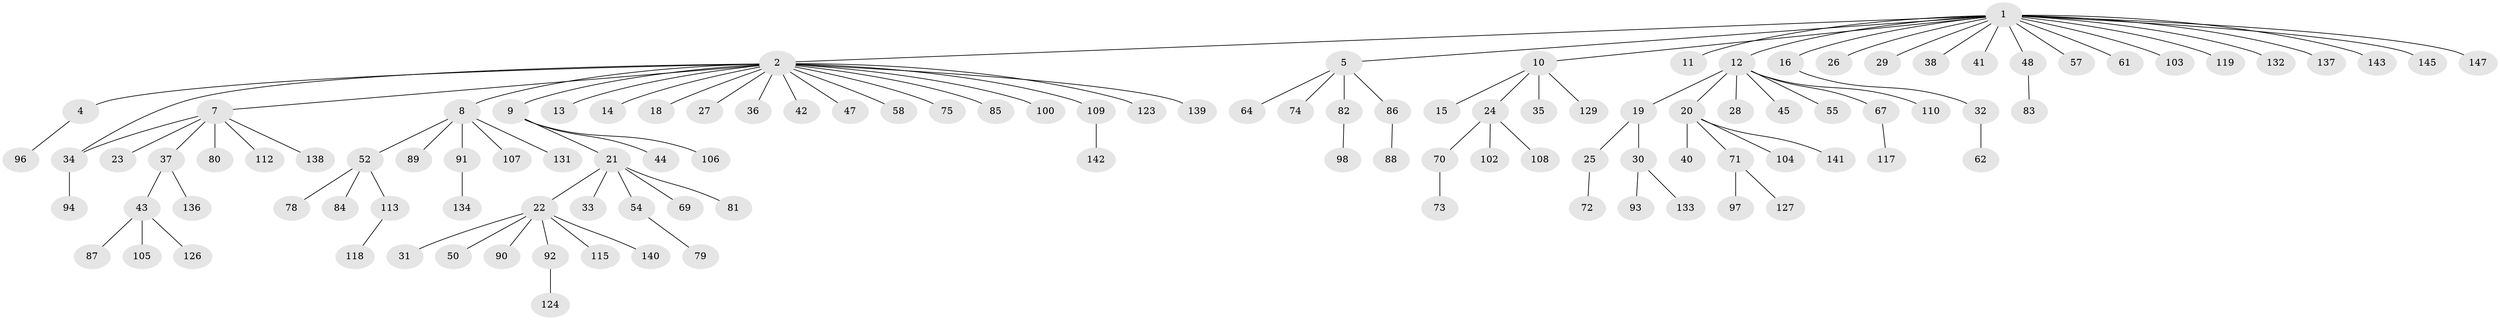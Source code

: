 // original degree distribution, {16: 0.006756756756756757, 18: 0.006756756756756757, 6: 0.02027027027027027, 2: 0.14189189189189189, 4: 0.0472972972972973, 5: 0.04054054054054054, 1: 0.6554054054054054, 9: 0.006756756756756757, 3: 0.06756756756756757, 8: 0.006756756756756757}
// Generated by graph-tools (version 1.1) at 2025/11/02/27/25 16:11:16]
// undirected, 115 vertices, 115 edges
graph export_dot {
graph [start="1"]
  node [color=gray90,style=filled];
  1 [super="+3"];
  2 [super="+6"];
  4;
  5 [super="+77"];
  7 [super="+46"];
  8 [super="+17"];
  9 [super="+68"];
  10 [super="+76"];
  11;
  12 [super="+120"];
  13 [super="+51"];
  14;
  15;
  16;
  18;
  19;
  20 [super="+65"];
  21 [super="+49"];
  22 [super="+60"];
  23;
  24 [super="+39"];
  25 [super="+66"];
  26;
  27;
  28 [super="+95"];
  29;
  30 [super="+56"];
  31;
  32 [super="+99"];
  33 [super="+53"];
  34;
  35;
  36;
  37 [super="+116"];
  38;
  40;
  41 [super="+111"];
  42;
  43 [super="+59"];
  44 [super="+121"];
  45;
  47;
  48 [super="+144"];
  50;
  52 [super="+148"];
  54 [super="+101"];
  55 [super="+63"];
  57;
  58;
  61;
  62;
  64;
  67;
  69;
  70;
  71 [super="+130"];
  72;
  73;
  74;
  75;
  78;
  79;
  80;
  81;
  82;
  83;
  84;
  85 [super="+146"];
  86;
  87;
  88;
  89;
  90;
  91;
  92;
  93;
  94;
  96;
  97 [super="+125"];
  98;
  100 [super="+114"];
  102;
  103;
  104;
  105;
  106;
  107;
  108;
  109;
  110;
  112;
  113 [super="+128"];
  115;
  117;
  118 [super="+122"];
  119;
  123;
  124;
  126;
  127;
  129;
  131;
  132;
  133;
  134 [super="+135"];
  136;
  137;
  138;
  139;
  140;
  141;
  142;
  143;
  145;
  147;
  1 -- 2;
  1 -- 5;
  1 -- 10;
  1 -- 12;
  1 -- 16;
  1 -- 29;
  1 -- 38;
  1 -- 41;
  1 -- 48;
  1 -- 57;
  1 -- 103;
  1 -- 132;
  1 -- 143;
  1 -- 145;
  1 -- 147;
  1 -- 119;
  1 -- 137;
  1 -- 26;
  1 -- 11;
  1 -- 61;
  2 -- 4;
  2 -- 7;
  2 -- 8;
  2 -- 9;
  2 -- 13;
  2 -- 18;
  2 -- 34;
  2 -- 36;
  2 -- 42;
  2 -- 47;
  2 -- 58;
  2 -- 75;
  2 -- 100;
  2 -- 109;
  2 -- 123;
  2 -- 139;
  2 -- 27;
  2 -- 85;
  2 -- 14;
  4 -- 96;
  5 -- 64;
  5 -- 74;
  5 -- 82;
  5 -- 86;
  7 -- 23;
  7 -- 37;
  7 -- 112;
  7 -- 80;
  7 -- 34;
  7 -- 138;
  8 -- 52;
  8 -- 91;
  8 -- 131;
  8 -- 89;
  8 -- 107;
  9 -- 21;
  9 -- 44;
  9 -- 106;
  10 -- 15;
  10 -- 24;
  10 -- 35;
  10 -- 129;
  12 -- 19;
  12 -- 20;
  12 -- 28;
  12 -- 45;
  12 -- 55;
  12 -- 67;
  12 -- 110;
  16 -- 32;
  19 -- 25;
  19 -- 30;
  20 -- 40;
  20 -- 71;
  20 -- 104;
  20 -- 141;
  21 -- 22;
  21 -- 33;
  21 -- 81;
  21 -- 69;
  21 -- 54;
  22 -- 31;
  22 -- 50;
  22 -- 90;
  22 -- 92;
  22 -- 115;
  22 -- 140;
  24 -- 70;
  24 -- 102;
  24 -- 108;
  25 -- 72;
  30 -- 93;
  30 -- 133;
  32 -- 62;
  34 -- 94;
  37 -- 43;
  37 -- 136;
  43 -- 105;
  43 -- 126;
  43 -- 87;
  48 -- 83;
  52 -- 78;
  52 -- 84;
  52 -- 113;
  54 -- 79;
  67 -- 117;
  70 -- 73;
  71 -- 97;
  71 -- 127;
  82 -- 98;
  86 -- 88;
  91 -- 134;
  92 -- 124;
  109 -- 142;
  113 -- 118;
}
